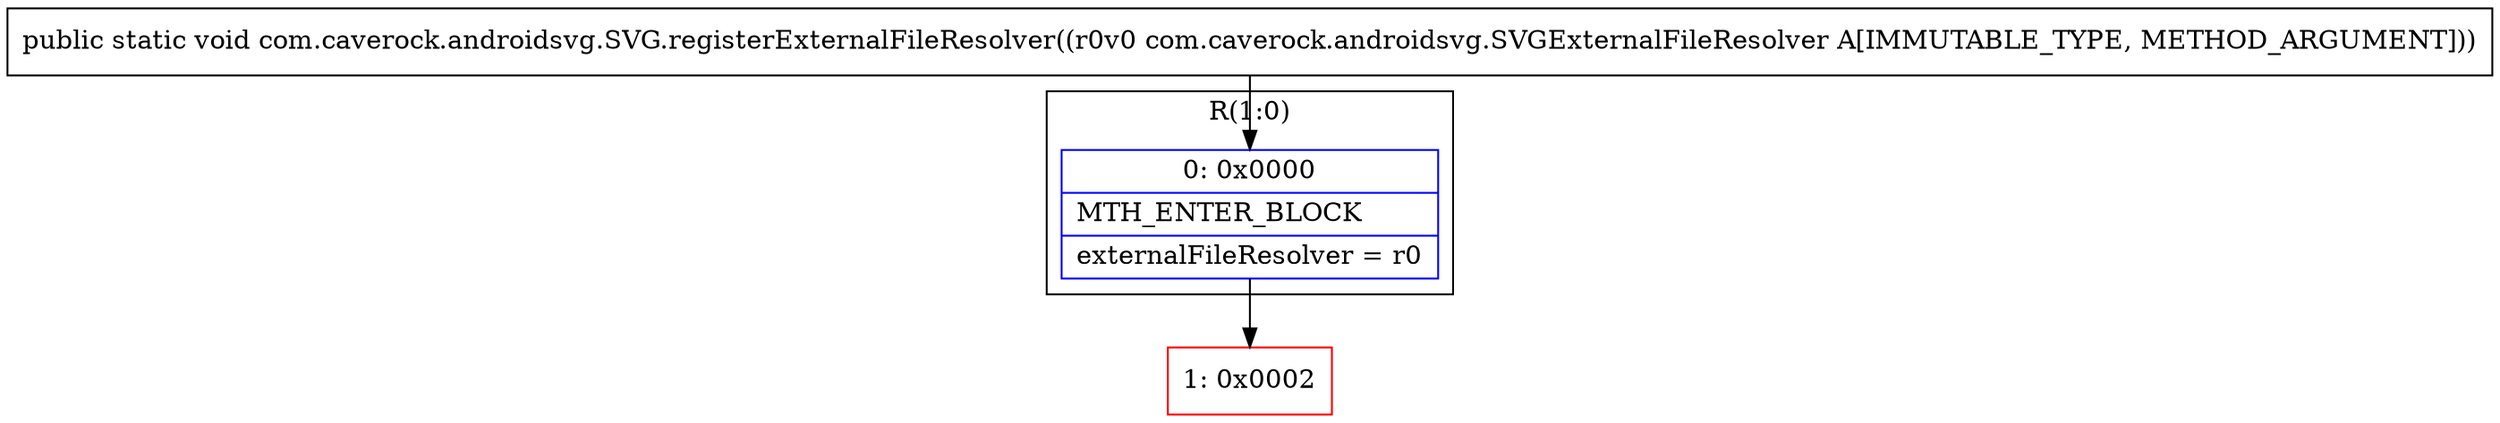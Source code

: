 digraph "CFG forcom.caverock.androidsvg.SVG.registerExternalFileResolver(Lcom\/caverock\/androidsvg\/SVGExternalFileResolver;)V" {
subgraph cluster_Region_57820202 {
label = "R(1:0)";
node [shape=record,color=blue];
Node_0 [shape=record,label="{0\:\ 0x0000|MTH_ENTER_BLOCK\l|externalFileResolver = r0\l}"];
}
Node_1 [shape=record,color=red,label="{1\:\ 0x0002}"];
MethodNode[shape=record,label="{public static void com.caverock.androidsvg.SVG.registerExternalFileResolver((r0v0 com.caverock.androidsvg.SVGExternalFileResolver A[IMMUTABLE_TYPE, METHOD_ARGUMENT])) }"];
MethodNode -> Node_0;
Node_0 -> Node_1;
}

